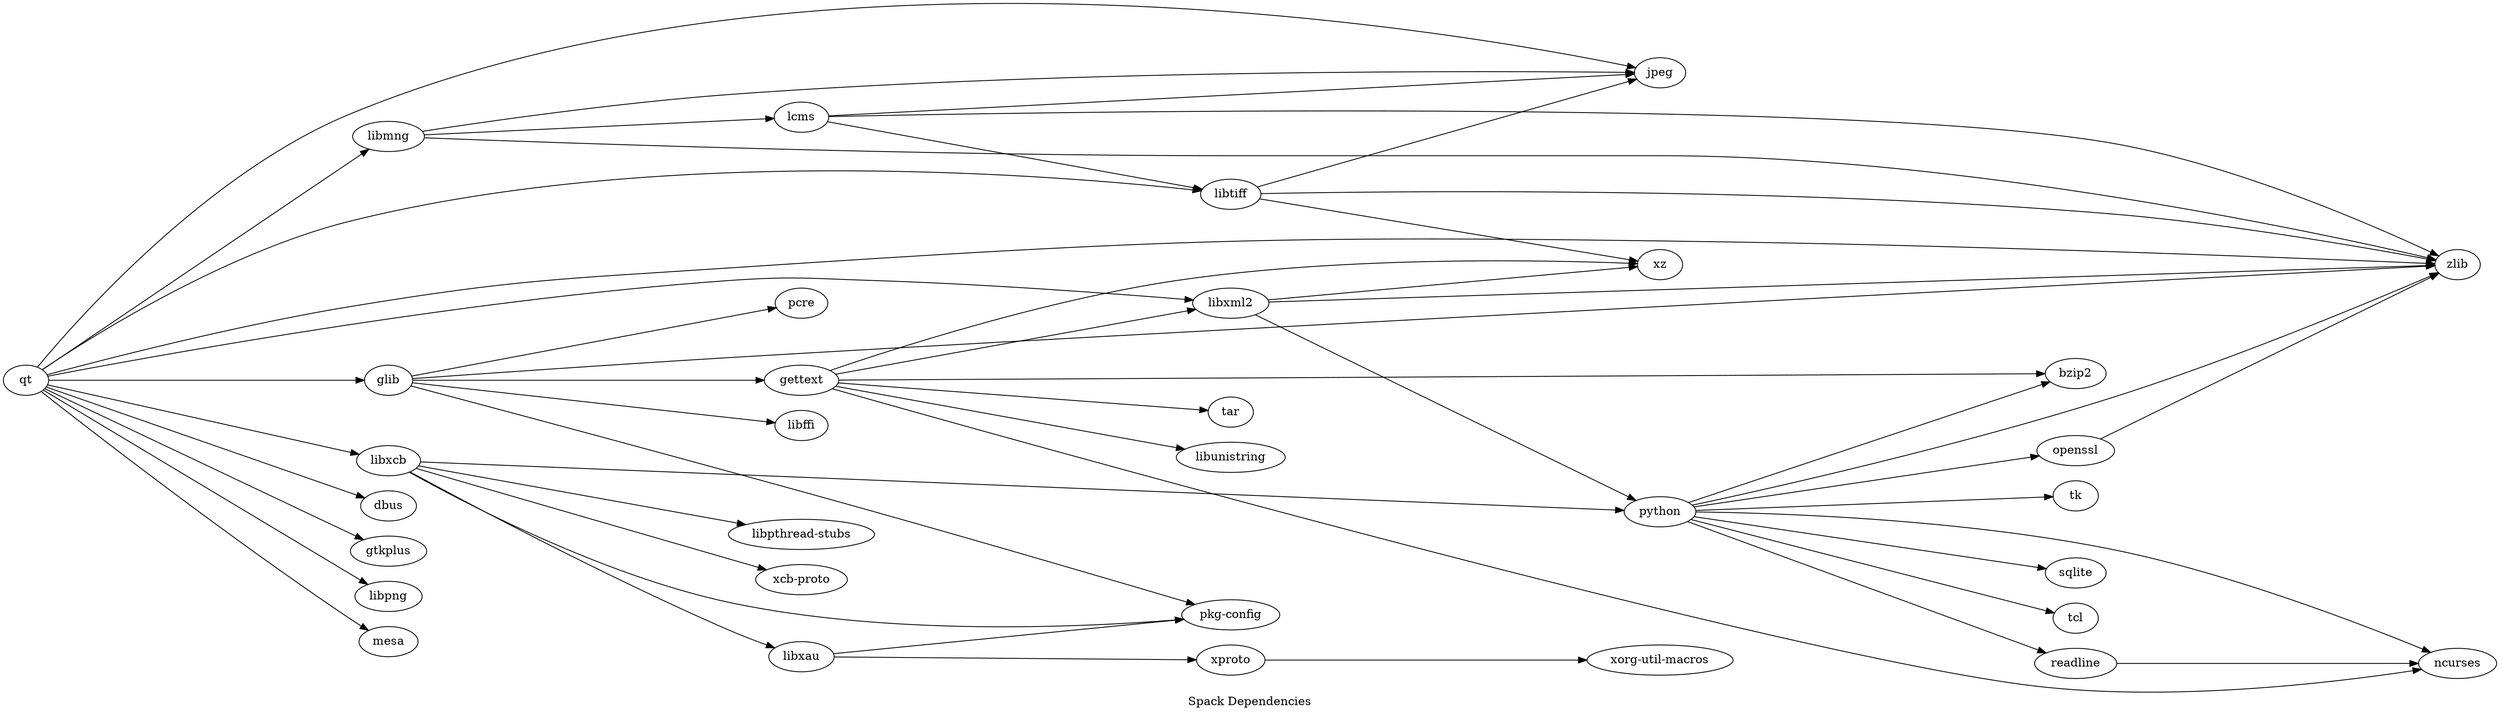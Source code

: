 digraph G {
  label = "Spack Dependencies"
  labelloc = "b"
  rankdir = "LR"
  ranksep = "5"

  "openssl"                      [label="openssl"]
  "lcms"                         [label="lcms"]
  "xorg-util-macros"             [label="xorg-util-macros"]
  "glib"                         [label="glib"]
  "libmng"                       [label="libmng"]
  "xproto"                       [label="xproto"]
  "gettext"                      [label="gettext"]
  "libtiff"                      [label="libtiff"]
  "pkg-config"                   [label="pkg-config"]
  "python"                       [label="python"]
  "libpthread-stubs"             [label="libpthread-stubs"]
  "jpeg"                         [label="jpeg"]
  "readline"                     [label="readline"]
  "xcb-proto"                    [label="xcb-proto"]
  "bzip2"                        [label="bzip2"]
  "libxml2"                      [label="libxml2"]
  "zlib"                         [label="zlib"]
  "qt"                           [label="qt"]
  "ncurses"                      [label="ncurses"]
  "xz"                           [label="xz"]
  "libxau"                       [label="libxau"]
  "libffi"                       [label="libffi"]
  "libxcb"                       [label="libxcb"]
  "sqlite"                       [label="sqlite"]

  "openssl" -> "zlib"
  "lcms" -> "zlib"
  "lcms" -> "libtiff"
  "lcms" -> "jpeg"
  "glib" -> "libffi"
  "glib" -> "pcre"
  "glib" -> "zlib"
  "glib" -> "gettext"
  "glib" -> "pkg-config"
  "libmng" -> "zlib"
  "libmng" -> "jpeg"
  "libmng" -> "lcms"
  "xproto" -> "xorg-util-macros"
  "gettext" -> "bzip2"
  "gettext" -> "tar"
  "gettext" -> "libunistring"
  "gettext" -> "ncurses"
  "gettext" -> "libxml2"
  "gettext" -> "xz"
  "libtiff" -> "xz"
  "libtiff" -> "zlib"
  "libtiff" -> "jpeg"
  "python" -> "bzip2"
  "python" -> "ncurses"
  "python" -> "zlib"
  "python" -> "openssl"
  "python" -> "sqlite"
  "python" -> "tcl"
  "python" -> "tk"
  "python" -> "readline"
  "readline" -> "ncurses"
  "libxml2" -> "python"
  "libxml2" -> "xz"
  "libxml2" -> "zlib"
  "qt" -> "glib"
  "qt" -> "libtiff"
  "qt" -> "libxml2"
  "qt" -> "dbus"
  "qt" -> "zlib"
  "qt" -> "jpeg"
  "qt" -> "gtkplus"
  "qt" -> "libxcb"
  "qt" -> "libpng"
  "qt" -> "libmng"
  "qt" -> "mesa"
  "libxau" -> "xproto"
  "libxau" -> "pkg-config"
  "libxcb" -> "python"
  "libxcb" -> "pkg-config"
  "libxcb" -> "libpthread-stubs"
  "libxcb" -> "libxau"
  "libxcb" -> "xcb-proto"
}
